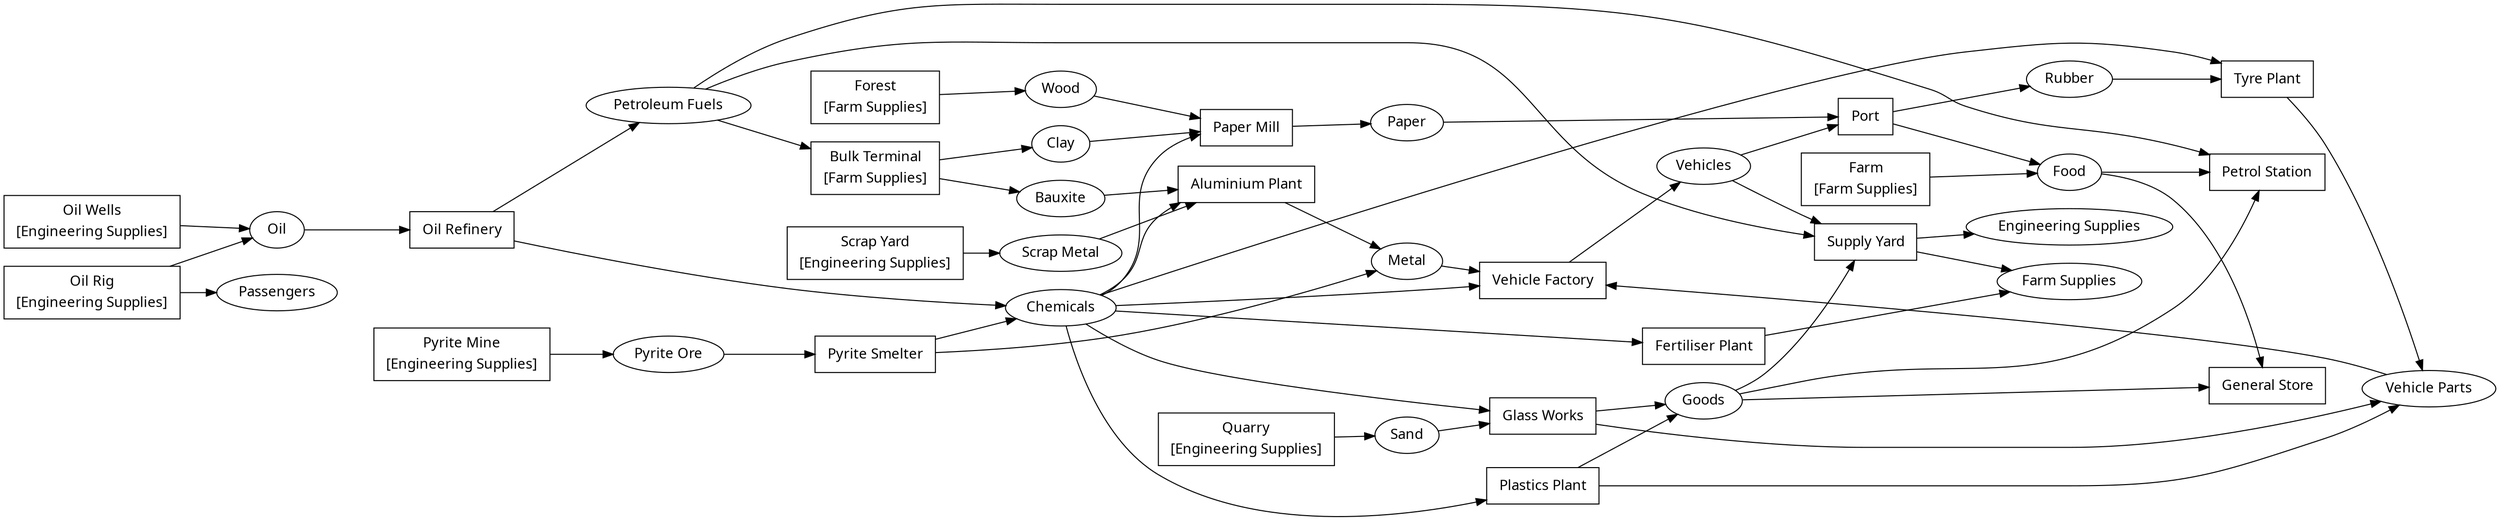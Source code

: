 digraph arctic_basic {
	graph [fname="docs/html/arctic_basic.dot",
		fontname="sans-serif",
		rankdir=LR,
		stylesheet="cargoflow_styles.css",
		tooltip="Arctic Basic"
	];
	C_bauxite	 [fontname="sans-serif",
		href="cargos.html#bauxite",
		id=bauxite,
		label=Bauxite,
		shape=ellipse,
		target=_top];
	I_aluminium_plant	 [fontname="sans-serif",
		href="industries.html#aluminium_plant",
		id=aluminium_plant,
		label=<
            <table border="0" cellborder="0">
                <tr><td>Aluminium Plant</td></tr>
                
                    
                
                
                    
                
                
                    
                
            </table>
        >,
		shape=box,
		target=_top,
		tooltip="Aluminium Plant"];
	C_bauxite -> I_aluminium_plant	 [tooltip="Bauxite -> Aluminium Plant"];
	C_chemicals	 [fontname="sans-serif",
		href="cargos.html#chemicals",
		id=chemicals,
		label=Chemicals,
		shape=ellipse,
		target=_top];
	I_fertiliser_plant	 [fontname="sans-serif",
		href="industries.html#fertiliser_plant",
		id=fertiliser_plant,
		label=<
            <table border="0" cellborder="0">
                <tr><td>Fertiliser Plant</td></tr>
                
                    
                
            </table>
        >,
		shape=box,
		target=_top,
		tooltip="Fertiliser Plant"];
	C_chemicals -> I_fertiliser_plant	 [tooltip="Chemicals -> Fertiliser Plant"];
	I_plastics_plant	 [fontname="sans-serif",
		href="industries.html#plastics_plant",
		id=plastics_plant,
		label=<
            <table border="0" cellborder="0">
                <tr><td>Plastics Plant</td></tr>
                
                    
                
            </table>
        >,
		shape=box,
		target=_top,
		tooltip="Plastics Plant"];
	C_chemicals -> I_plastics_plant	 [tooltip="Chemicals -> Plastics Plant"];
	I_tyre_plant	 [fontname="sans-serif",
		href="industries.html#tyre_plant",
		id=tyre_plant,
		label=<
            <table border="0" cellborder="0">
                <tr><td>Tyre Plant</td></tr>
                
                    
                
                
                    
                
            </table>
        >,
		shape=box,
		target=_top,
		tooltip="Tyre Plant"];
	C_chemicals -> I_tyre_plant	 [tooltip="Chemicals -> Tyre Plant"];
	I_vehicle_factory	 [fontname="sans-serif",
		href="industries.html#vehicle_factory",
		id=vehicle_factory,
		label=<
            <table border="0" cellborder="0">
                <tr><td>Vehicle Factory</td></tr>
                
                    
                
                
                    
                
                
                    
                
            </table>
        >,
		shape=box,
		target=_top,
		tooltip="Vehicle Factory"];
	C_chemicals -> I_vehicle_factory	 [tooltip="Chemicals -> Vehicle Factory"];
	C_chemicals -> I_aluminium_plant	 [tooltip="Chemicals -> Aluminium Plant"];
	I_glass_works	 [fontname="sans-serif",
		href="industries.html#glass_works",
		id=glass_works,
		label=<
            <table border="0" cellborder="0">
                <tr><td>Glass Works</td></tr>
                
                    
                
                
                    
                
            </table>
        >,
		shape=box,
		target=_top,
		tooltip="Glass Works"];
	C_chemicals -> I_glass_works	 [tooltip="Chemicals -> Glass Works"];
	I_paper_mill	 [fontname="sans-serif",
		href="industries.html#paper_mill",
		id=paper_mill,
		label=<
            <table border="0" cellborder="0">
                <tr><td>Paper Mill</td></tr>
                
                    
                
                
                    
                
                
                    
                
            </table>
        >,
		shape=box,
		target=_top,
		tooltip="Paper Mill"];
	C_chemicals -> I_paper_mill	 [tooltip="Chemicals -> Paper Mill"];
	C_clay	 [fontname="sans-serif",
		href="cargos.html#clay",
		id=clay,
		label=Clay,
		shape=ellipse,
		target=_top];
	C_clay -> I_paper_mill	 [tooltip="Clay -> Paper Mill"];
	C_engineering_supplies	 [fontname="sans-serif",
		href="cargos.html#engineering_supplies",
		id=engineering_supplies,
		label="Engineering Supplies",
		shape=ellipse,
		target=_top];
	C_farm_supplies	 [fontname="sans-serif",
		href="cargos.html#farm_supplies",
		id=farm_supplies,
		label="Farm Supplies",
		shape=ellipse,
		target=_top];
	C_food	 [fontname="sans-serif",
		href="cargos.html#food",
		id=food,
		label=Food,
		shape=ellipse,
		target=_top];
	I_general_store	 [fontname="sans-serif",
		href="industries.html#general_store",
		id=general_store,
		label=<
            <table border="0" cellborder="0">
                <tr><td>General Store</td></tr>
                
                    
                
                
                    
                
            </table>
        >,
		shape=box,
		target=_top,
		tooltip="General Store"];
	C_food -> I_general_store	 [tooltip="Food -> General Store"];
	I_petrol_pump	 [fontname="sans-serif",
		href="industries.html#petrol_pump",
		id=petrol_pump,
		label=<
            <table border="0" cellborder="0">
                <tr><td>Petrol Station</td></tr>
                
                    
                
                
                    
                
                
                    
                
            </table>
        >,
		shape=box,
		target=_top,
		tooltip="Petrol Station"];
	C_food -> I_petrol_pump	 [tooltip="Food -> Petrol Station"];
	C_goods	 [fontname="sans-serif",
		href="cargos.html#goods",
		id=goods,
		label=Goods,
		shape=ellipse,
		target=_top];
	C_goods -> I_general_store	 [tooltip="Goods -> General Store"];
	C_goods -> I_petrol_pump	 [tooltip="Goods -> Petrol Station"];
	I_supply_yard	 [fontname="sans-serif",
		href="industries.html#supply_yard",
		id=supply_yard,
		label=<
            <table border="0" cellborder="0">
                <tr><td>Supply Yard</td></tr>
                
                    
                
                
                    
                
                
                    
                
            </table>
        >,
		shape=box,
		target=_top,
		tooltip="Supply Yard"];
	C_goods -> I_supply_yard	 [tooltip="Goods -> Supply Yard"];
	C_metal	 [fontname="sans-serif",
		href="cargos.html#metal",
		id=metal,
		label=Metal,
		shape=ellipse,
		target=_top];
	C_metal -> I_vehicle_factory	 [tooltip="Metal -> Vehicle Factory"];
	C_oil	 [fontname="sans-serif",
		href="cargos.html#oil",
		id=oil,
		label=Oil,
		shape=ellipse,
		target=_top];
	I_oil_refinery	 [fontname="sans-serif",
		href="industries.html#oil_refinery",
		id=oil_refinery,
		label=<
            <table border="0" cellborder="0">
                <tr><td>Oil Refinery</td></tr>
                
                    
                
            </table>
        >,
		shape=box,
		target=_top,
		tooltip="Oil Refinery"];
	C_oil -> I_oil_refinery	 [tooltip="Oil -> Oil Refinery"];
	C_paper	 [fontname="sans-serif",
		href="cargos.html#paper",
		id=paper,
		label=Paper,
		shape=ellipse,
		target=_top];
	I_port	 [fontname="sans-serif",
		href="industries.html#port",
		id=port,
		label=<
            <table border="0" cellborder="0">
                <tr><td>Port</td></tr>
                
                    
                
                
                    
                
            </table>
        >,
		shape=box,
		target=_top,
		tooltip=Port];
	C_paper -> I_port	 [tooltip="Paper -> Port"];
	C_petrol	 [fontname="sans-serif",
		href="cargos.html#petrol",
		id=petrol,
		label="Petroleum Fuels",
		shape=ellipse,
		target=_top];
	I_bulk_terminal	 [fontname="sans-serif",
		href="industries.html#bulk_terminal",
		id=bulk_terminal,
		label=<
            <table border="0" cellborder="0">
                <tr><td>Bulk Terminal</td></tr>
                
                    
                        <tr><td>[Farm Supplies]</td></tr>
                    
                
                
                    
                
            </table>
        >,
		shape=box,
		target=_top,
		tooltip="Bulk Terminal"];
	C_petrol -> I_bulk_terminal	 [tooltip="Petroleum Fuels -> Bulk Terminal"];
	C_petrol -> I_petrol_pump	 [tooltip="Petroleum Fuels -> Petrol Station"];
	C_petrol -> I_supply_yard	 [tooltip="Petroleum Fuels -> Supply Yard"];
	C_pyrite_ore	 [fontname="sans-serif",
		href="cargos.html#pyrite_ore",
		id=pyrite_ore,
		label="Pyrite Ore",
		shape=ellipse,
		target=_top];
	I_pyrite_smelter	 [fontname="sans-serif",
		href="industries.html#pyrite_smelter",
		id=pyrite_smelter,
		label=<
            <table border="0" cellborder="0">
                <tr><td>Pyrite Smelter</td></tr>
                
                    
                
            </table>
        >,
		shape=box,
		target=_top,
		tooltip="Pyrite Smelter"];
	C_pyrite_ore -> I_pyrite_smelter	 [tooltip="Pyrite Ore -> Pyrite Smelter"];
	C_rubber	 [fontname="sans-serif",
		href="cargos.html#rubber",
		id=rubber,
		label=Rubber,
		shape=ellipse,
		target=_top];
	C_rubber -> I_tyre_plant	 [tooltip="Rubber -> Tyre Plant"];
	C_sand	 [fontname="sans-serif",
		href="cargos.html#sand",
		id=sand,
		label=Sand,
		shape=ellipse,
		target=_top];
	C_sand -> I_glass_works	 [tooltip="Sand -> Glass Works"];
	C_scrap_metal	 [fontname="sans-serif",
		href="cargos.html#scrap_metal",
		id=scrap_metal,
		label="Scrap Metal",
		shape=ellipse,
		target=_top];
	C_scrap_metal -> I_aluminium_plant	 [tooltip="Scrap Metal -> Aluminium Plant"];
	C_vehicle_parts	 [fontname="sans-serif",
		href="cargos.html#vehicle_parts",
		id=vehicle_parts,
		label="Vehicle Parts",
		shape=ellipse,
		target=_top];
	C_vehicle_parts -> I_vehicle_factory	 [tooltip="Vehicle Parts -> Vehicle Factory"];
	C_vehicles	 [fontname="sans-serif",
		href="cargos.html#vehicles",
		id=vehicles,
		label=Vehicles,
		shape=ellipse,
		target=_top];
	C_vehicles -> I_port	 [tooltip="Vehicles -> Port"];
	C_vehicles -> I_supply_yard	 [tooltip="Vehicles -> Supply Yard"];
	C_wood	 [fontname="sans-serif",
		href="cargos.html#wood",
		id=wood,
		label=Wood,
		shape=ellipse,
		target=_top];
	C_wood -> I_paper_mill	 [tooltip="Wood -> Paper Mill"];
	I_aluminium_plant -> C_metal	 [tooltip="Aluminium Plant -> Metal"];
	I_bulk_terminal -> C_clay	 [tooltip="Bulk Terminal -> Clay"];
	I_bulk_terminal -> C_bauxite	 [tooltip="Bulk Terminal -> Bauxite"];
	I_basic_farm	 [fontname="sans-serif",
		href="industries.html#basic_farm",
		id=basic_farm,
		label=<
            <table border="0" cellborder="0">
                <tr><td>Farm</td></tr>
                
                    
                        <tr><td>[Farm Supplies]</td></tr>
                    
                
            </table>
        >,
		shape=box,
		target=_top,
		tooltip=Farm];
	I_basic_farm -> C_food	 [tooltip="Farm -> Food"];
	I_fertiliser_plant -> C_farm_supplies	 [tooltip="Fertiliser Plant -> Farm Supplies"];
	I_forest	 [fontname="sans-serif",
		href="industries.html#forest",
		id=forest,
		label=<
            <table border="0" cellborder="0">
                <tr><td>Forest</td></tr>
                
                    
                        <tr><td>[Farm Supplies]</td></tr>
                    
                
            </table>
        >,
		shape=box,
		target=_top,
		tooltip=Forest];
	I_forest -> C_wood	 [tooltip="Forest -> Wood"];
	I_glass_works -> C_vehicle_parts	 [tooltip="Glass Works -> Vehicle Parts"];
	I_glass_works -> C_goods	 [tooltip="Glass Works -> Goods"];
	I_oil_refinery -> C_chemicals	 [tooltip="Oil Refinery -> Chemicals"];
	I_oil_refinery -> C_petrol	 [tooltip="Oil Refinery -> Petroleum Fuels"];
	I_oil_rig	 [fontname="sans-serif",
		href="industries.html#oil_rig",
		id=oil_rig,
		label=<
            <table border="0" cellborder="0">
                <tr><td>Oil Rig</td></tr>
                
                    
                        <tr><td>[Engineering Supplies]</td></tr>
                    
                
            </table>
        >,
		shape=box,
		target=_top,
		tooltip="Oil Rig"];
	I_oil_rig -> C_oil	 [tooltip="Oil Rig -> Oil"];
	CI_oil_rig_passengers	 [fontname="sans-serif",
		href="cargos.html#passengers",
		id=passengers,
		label=Passengers,
		shape=ellipse,
		target=_top];
	I_oil_rig -> CI_oil_rig_passengers	 [tooltip="Oil Rig -> Passengers"];
	I_oil_wells	 [fontname="sans-serif",
		href="industries.html#oil_wells",
		id=oil_wells,
		label=<
            <table border="0" cellborder="0">
                <tr><td>Oil Wells</td></tr>
                
                    
                        <tr><td>[Engineering Supplies]</td></tr>
                    
                
            </table>
        >,
		shape=box,
		target=_top,
		tooltip="Oil Wells"];
	I_oil_wells -> C_oil	 [tooltip="Oil Wells -> Oil"];
	I_paper_mill -> C_paper	 [tooltip="Paper Mill -> Paper"];
	I_plastics_plant -> C_vehicle_parts	 [tooltip="Plastics Plant -> Vehicle Parts"];
	I_plastics_plant -> C_goods	 [tooltip="Plastics Plant -> Goods"];
	I_port -> C_food	 [tooltip="Port -> Food"];
	I_port -> C_rubber	 [tooltip="Port -> Rubber"];
	I_pyrite_mine	 [fontname="sans-serif",
		href="industries.html#pyrite_mine",
		id=pyrite_mine,
		label=<
            <table border="0" cellborder="0">
                <tr><td>Pyrite Mine</td></tr>
                
                    
                        <tr><td>[Engineering Supplies]</td></tr>
                    
                
            </table>
        >,
		shape=box,
		target=_top,
		tooltip="Pyrite Mine"];
	I_pyrite_mine -> C_pyrite_ore	 [tooltip="Pyrite Mine -> Pyrite Ore"];
	I_pyrite_smelter -> C_chemicals	 [tooltip="Pyrite Smelter -> Chemicals"];
	I_pyrite_smelter -> C_metal	 [tooltip="Pyrite Smelter -> Metal"];
	I_quarry	 [fontname="sans-serif",
		href="industries.html#quarry",
		id=quarry,
		label=<
            <table border="0" cellborder="0">
                <tr><td>Quarry</td></tr>
                
                    
                        <tr><td>[Engineering Supplies]</td></tr>
                    
                
            </table>
        >,
		shape=box,
		target=_top,
		tooltip=Quarry];
	I_quarry -> C_sand	 [tooltip="Quarry -> Sand"];
	I_junk_yard	 [fontname="sans-serif",
		href="industries.html#junk_yard",
		id=junk_yard,
		label=<
            <table border="0" cellborder="0">
                <tr><td>Scrap Yard</td></tr>
                
                    
                        <tr><td>[Engineering Supplies]</td></tr>
                    
                
            </table>
        >,
		shape=box,
		target=_top,
		tooltip="Scrap Yard"];
	I_junk_yard -> C_scrap_metal	 [tooltip="Scrap Yard -> Scrap Metal"];
	I_supply_yard -> C_engineering_supplies	 [tooltip="Supply Yard -> Engineering Supplies"];
	I_supply_yard -> C_farm_supplies	 [tooltip="Supply Yard -> Farm Supplies"];
	I_tyre_plant -> C_vehicle_parts	 [tooltip="Tyre Plant -> Vehicle Parts"];
	I_vehicle_factory -> C_vehicles	 [tooltip="Vehicle Factory -> Vehicles"];
}
